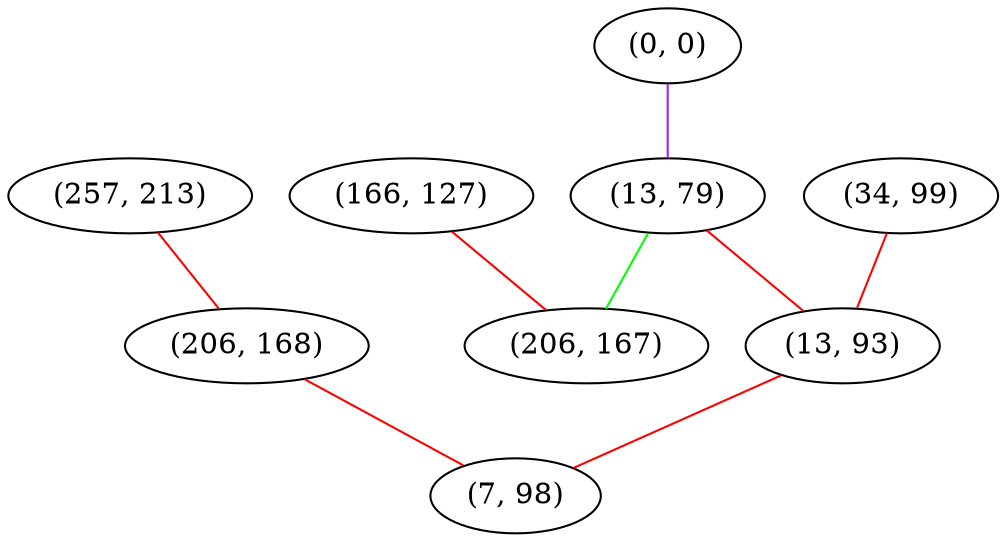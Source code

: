 graph "" {
"(257, 213)";
"(0, 0)";
"(166, 127)";
"(13, 79)";
"(206, 167)";
"(34, 99)";
"(13, 93)";
"(206, 168)";
"(7, 98)";
"(257, 213)" -- "(206, 168)"  [color=red, key=0, weight=1];
"(0, 0)" -- "(13, 79)"  [color=purple, key=0, weight=4];
"(166, 127)" -- "(206, 167)"  [color=red, key=0, weight=1];
"(13, 79)" -- "(206, 167)"  [color=green, key=0, weight=2];
"(13, 79)" -- "(13, 93)"  [color=red, key=0, weight=1];
"(34, 99)" -- "(13, 93)"  [color=red, key=0, weight=1];
"(13, 93)" -- "(7, 98)"  [color=red, key=0, weight=1];
"(206, 168)" -- "(7, 98)"  [color=red, key=0, weight=1];
}
